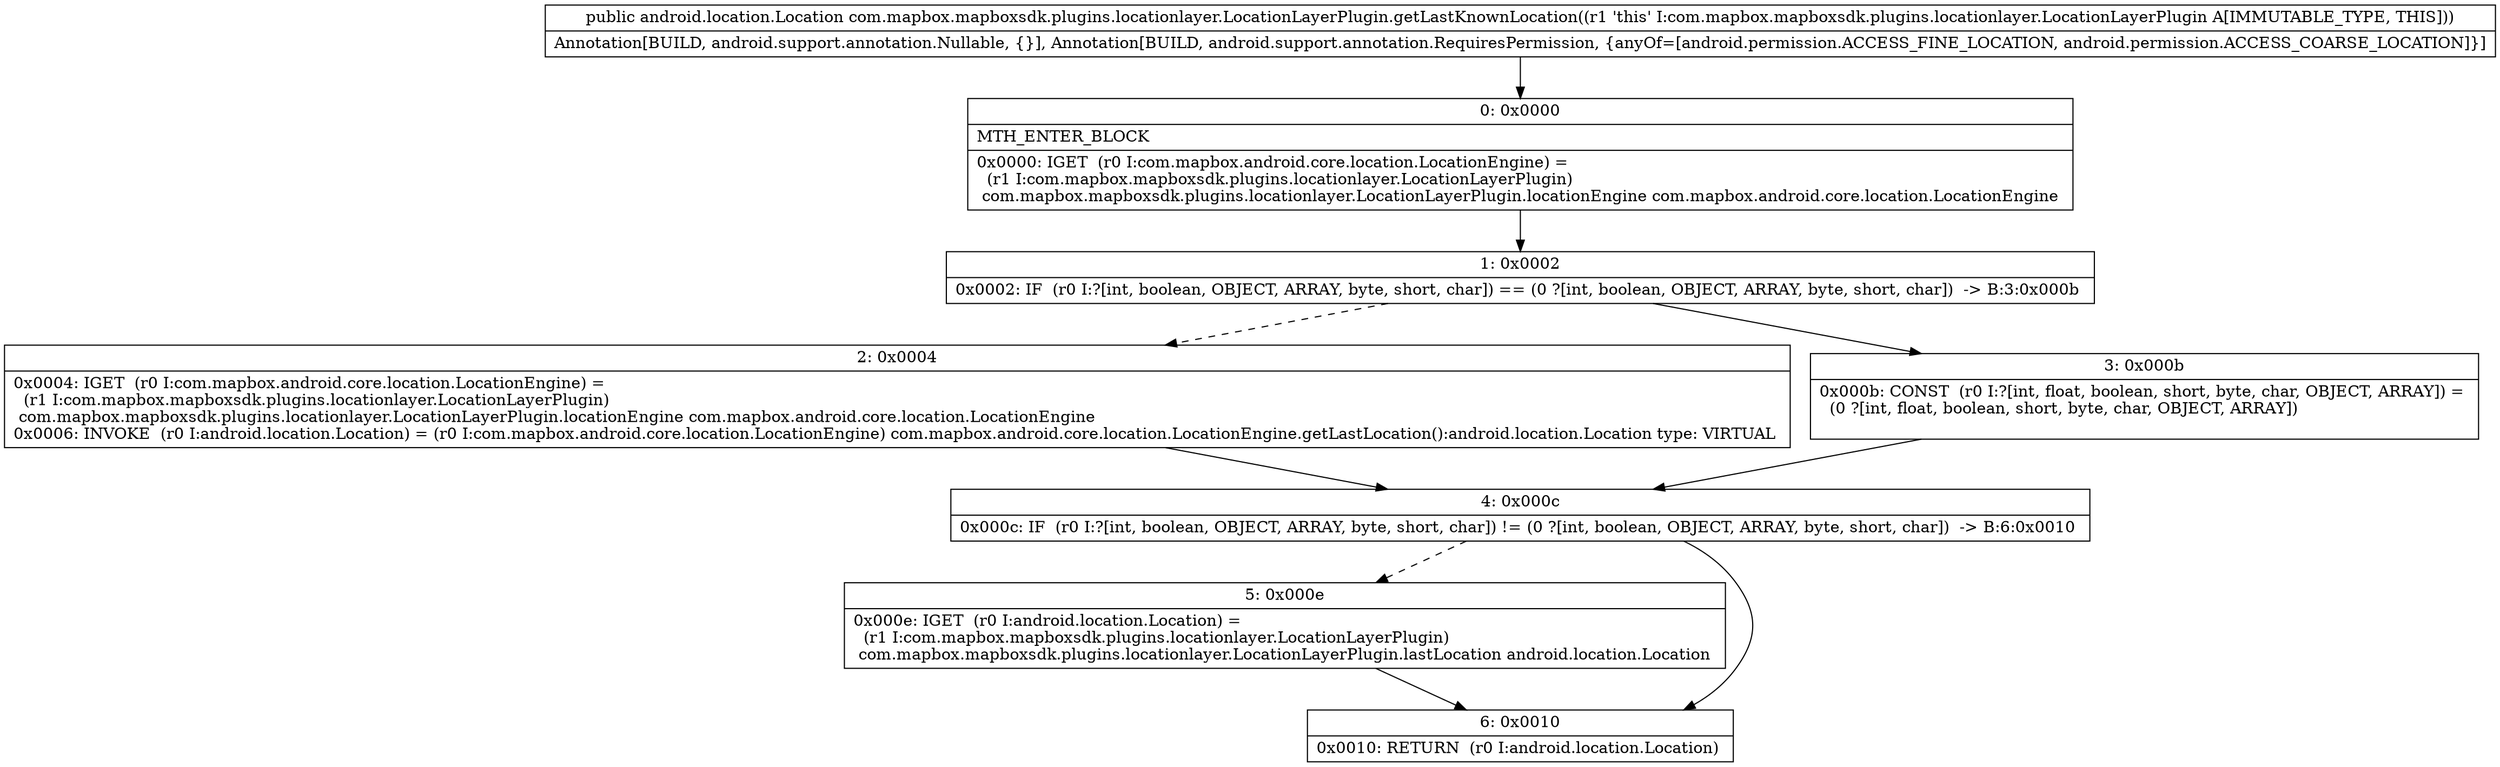 digraph "CFG forcom.mapbox.mapboxsdk.plugins.locationlayer.LocationLayerPlugin.getLastKnownLocation()Landroid\/location\/Location;" {
Node_0 [shape=record,label="{0\:\ 0x0000|MTH_ENTER_BLOCK\l|0x0000: IGET  (r0 I:com.mapbox.android.core.location.LocationEngine) = \l  (r1 I:com.mapbox.mapboxsdk.plugins.locationlayer.LocationLayerPlugin)\l com.mapbox.mapboxsdk.plugins.locationlayer.LocationLayerPlugin.locationEngine com.mapbox.android.core.location.LocationEngine \l}"];
Node_1 [shape=record,label="{1\:\ 0x0002|0x0002: IF  (r0 I:?[int, boolean, OBJECT, ARRAY, byte, short, char]) == (0 ?[int, boolean, OBJECT, ARRAY, byte, short, char])  \-\> B:3:0x000b \l}"];
Node_2 [shape=record,label="{2\:\ 0x0004|0x0004: IGET  (r0 I:com.mapbox.android.core.location.LocationEngine) = \l  (r1 I:com.mapbox.mapboxsdk.plugins.locationlayer.LocationLayerPlugin)\l com.mapbox.mapboxsdk.plugins.locationlayer.LocationLayerPlugin.locationEngine com.mapbox.android.core.location.LocationEngine \l0x0006: INVOKE  (r0 I:android.location.Location) = (r0 I:com.mapbox.android.core.location.LocationEngine) com.mapbox.android.core.location.LocationEngine.getLastLocation():android.location.Location type: VIRTUAL \l}"];
Node_3 [shape=record,label="{3\:\ 0x000b|0x000b: CONST  (r0 I:?[int, float, boolean, short, byte, char, OBJECT, ARRAY]) = \l  (0 ?[int, float, boolean, short, byte, char, OBJECT, ARRAY])\l \l}"];
Node_4 [shape=record,label="{4\:\ 0x000c|0x000c: IF  (r0 I:?[int, boolean, OBJECT, ARRAY, byte, short, char]) != (0 ?[int, boolean, OBJECT, ARRAY, byte, short, char])  \-\> B:6:0x0010 \l}"];
Node_5 [shape=record,label="{5\:\ 0x000e|0x000e: IGET  (r0 I:android.location.Location) = \l  (r1 I:com.mapbox.mapboxsdk.plugins.locationlayer.LocationLayerPlugin)\l com.mapbox.mapboxsdk.plugins.locationlayer.LocationLayerPlugin.lastLocation android.location.Location \l}"];
Node_6 [shape=record,label="{6\:\ 0x0010|0x0010: RETURN  (r0 I:android.location.Location) \l}"];
MethodNode[shape=record,label="{public android.location.Location com.mapbox.mapboxsdk.plugins.locationlayer.LocationLayerPlugin.getLastKnownLocation((r1 'this' I:com.mapbox.mapboxsdk.plugins.locationlayer.LocationLayerPlugin A[IMMUTABLE_TYPE, THIS]))  | Annotation[BUILD, android.support.annotation.Nullable, \{\}], Annotation[BUILD, android.support.annotation.RequiresPermission, \{anyOf=[android.permission.ACCESS_FINE_LOCATION, android.permission.ACCESS_COARSE_LOCATION]\}]\l}"];
MethodNode -> Node_0;
Node_0 -> Node_1;
Node_1 -> Node_2[style=dashed];
Node_1 -> Node_3;
Node_2 -> Node_4;
Node_3 -> Node_4;
Node_4 -> Node_5[style=dashed];
Node_4 -> Node_6;
Node_5 -> Node_6;
}

